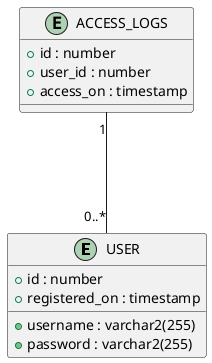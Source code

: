 @startuml

Entity USER {
    + id : number
    + username : varchar2(255)
    + password : varchar2(255)
    + registered_on : timestamp
}

Entity ACCESS_LOGS {
    + id : number
    + user_id : number
    + access_on : timestamp
}

ACCESS_LOGS "1" --- "0..*"  USER

@enduml